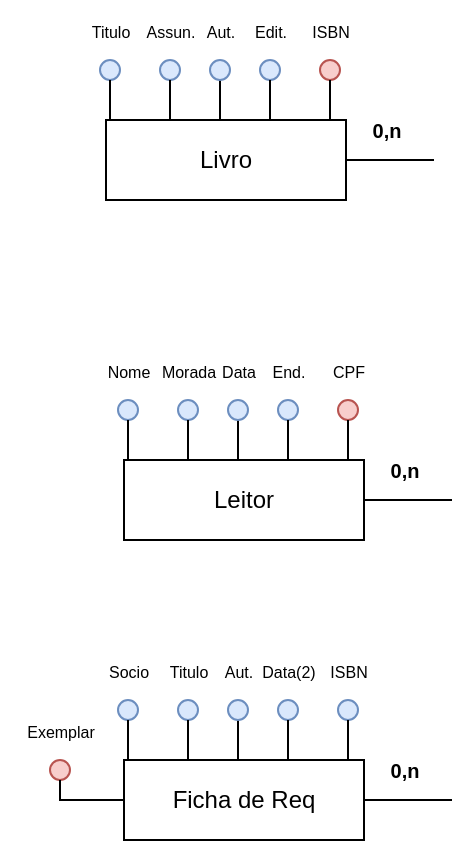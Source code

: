 <mxfile version="24.0.5" type="device">
  <diagram name="Página-1" id="_hhGvbHxmZ4o7hd1gxe7">
    <mxGraphModel dx="324" dy="176" grid="1" gridSize="10" guides="1" tooltips="1" connect="1" arrows="1" fold="1" page="1" pageScale="1" pageWidth="827" pageHeight="1169" math="0" shadow="0">
      <root>
        <mxCell id="0" />
        <mxCell id="1" parent="0" />
        <mxCell id="tae5eait5eoMyItdGgZe-1" style="edgeStyle=orthogonalEdgeStyle;rounded=0;orthogonalLoop=1;jettySize=auto;html=1;entryX=0;entryY=0.5;entryDx=0;entryDy=0;endArrow=none;endFill=0;" edge="1" parent="1" source="tae5eait5eoMyItdGgZe-2">
          <mxGeometry relative="1" as="geometry">
            <mxPoint x="282" y="330" as="targetPoint" />
          </mxGeometry>
        </mxCell>
        <mxCell id="tae5eait5eoMyItdGgZe-2" value="Livro" style="rounded=0;whiteSpace=wrap;html=1;" vertex="1" parent="1">
          <mxGeometry x="118" y="310" width="120" height="40" as="geometry" />
        </mxCell>
        <mxCell id="tae5eait5eoMyItdGgZe-3" value="" style="ellipse;whiteSpace=wrap;html=1;aspect=fixed;fillColor=#dae8fc;strokeColor=#6c8ebf;" vertex="1" parent="1">
          <mxGeometry x="115" y="280" width="10" height="10" as="geometry" />
        </mxCell>
        <mxCell id="tae5eait5eoMyItdGgZe-4" value="" style="ellipse;whiteSpace=wrap;html=1;aspect=fixed;fillColor=#dae8fc;strokeColor=#6c8ebf;" vertex="1" parent="1">
          <mxGeometry x="145" y="280" width="10" height="10" as="geometry" />
        </mxCell>
        <mxCell id="tae5eait5eoMyItdGgZe-5" value="" style="ellipse;whiteSpace=wrap;html=1;aspect=fixed;fillColor=#dae8fc;strokeColor=#6c8ebf;" vertex="1" parent="1">
          <mxGeometry x="195" y="280" width="10" height="10" as="geometry" />
        </mxCell>
        <mxCell id="tae5eait5eoMyItdGgZe-6" value="" style="ellipse;whiteSpace=wrap;html=1;aspect=fixed;fillColor=#f8cecc;strokeColor=#b85450;" vertex="1" parent="1">
          <mxGeometry x="225" y="280" width="10" height="10" as="geometry" />
        </mxCell>
        <mxCell id="tae5eait5eoMyItdGgZe-7" style="edgeStyle=orthogonalEdgeStyle;rounded=0;orthogonalLoop=1;jettySize=auto;html=1;entryX=0.5;entryY=0;entryDx=0;entryDy=0;endArrow=none;endFill=0;" edge="1" parent="1" source="tae5eait5eoMyItdGgZe-8" target="tae5eait5eoMyItdGgZe-2">
          <mxGeometry relative="1" as="geometry" />
        </mxCell>
        <mxCell id="tae5eait5eoMyItdGgZe-8" value="" style="ellipse;whiteSpace=wrap;html=1;aspect=fixed;fillColor=#dae8fc;strokeColor=#6c8ebf;" vertex="1" parent="1">
          <mxGeometry x="170" y="280" width="10" height="10" as="geometry" />
        </mxCell>
        <mxCell id="tae5eait5eoMyItdGgZe-9" style="edgeStyle=orthogonalEdgeStyle;rounded=0;orthogonalLoop=1;jettySize=auto;html=1;endArrow=none;endFill=0;" edge="1" parent="1" source="tae5eait5eoMyItdGgZe-5">
          <mxGeometry relative="1" as="geometry">
            <mxPoint x="200" y="310" as="targetPoint" />
          </mxGeometry>
        </mxCell>
        <mxCell id="tae5eait5eoMyItdGgZe-10" style="edgeStyle=orthogonalEdgeStyle;rounded=0;orthogonalLoop=1;jettySize=auto;html=1;entryX=0.953;entryY=-0.001;entryDx=0;entryDy=0;entryPerimeter=0;endArrow=none;endFill=0;" edge="1" parent="1" source="tae5eait5eoMyItdGgZe-6" target="tae5eait5eoMyItdGgZe-2">
          <mxGeometry relative="1" as="geometry" />
        </mxCell>
        <mxCell id="tae5eait5eoMyItdGgZe-11" style="edgeStyle=orthogonalEdgeStyle;rounded=0;orthogonalLoop=1;jettySize=auto;html=1;entryX=0.292;entryY=0;entryDx=0;entryDy=0;entryPerimeter=0;endArrow=none;endFill=0;" edge="1" parent="1" source="tae5eait5eoMyItdGgZe-4" target="tae5eait5eoMyItdGgZe-2">
          <mxGeometry relative="1" as="geometry" />
        </mxCell>
        <mxCell id="tae5eait5eoMyItdGgZe-12" style="edgeStyle=orthogonalEdgeStyle;rounded=0;orthogonalLoop=1;jettySize=auto;html=1;entryX=0.049;entryY=-0.015;entryDx=0;entryDy=0;entryPerimeter=0;endArrow=none;endFill=0;" edge="1" parent="1" source="tae5eait5eoMyItdGgZe-3" target="tae5eait5eoMyItdGgZe-2">
          <mxGeometry relative="1" as="geometry" />
        </mxCell>
        <mxCell id="tae5eait5eoMyItdGgZe-13" value="&lt;font style=&quot;font-size: 8px;&quot;&gt;Titulo&lt;/font&gt;" style="text;html=1;align=center;verticalAlign=middle;resizable=0;points=[];autosize=1;strokeColor=none;fillColor=none;" vertex="1" parent="1">
          <mxGeometry x="100" y="250" width="40" height="30" as="geometry" />
        </mxCell>
        <mxCell id="tae5eait5eoMyItdGgZe-14" value="&lt;font style=&quot;font-size: 8px;&quot;&gt;Assun.&lt;/font&gt;" style="text;html=1;align=center;verticalAlign=middle;resizable=0;points=[];autosize=1;strokeColor=none;fillColor=none;" vertex="1" parent="1">
          <mxGeometry x="125" y="250" width="50" height="30" as="geometry" />
        </mxCell>
        <mxCell id="tae5eait5eoMyItdGgZe-15" value="&lt;span style=&quot;font-size: 8px;&quot;&gt;Aut.&lt;/span&gt;" style="text;html=1;align=center;verticalAlign=middle;resizable=0;points=[];autosize=1;strokeColor=none;fillColor=none;" vertex="1" parent="1">
          <mxGeometry x="155" y="250" width="40" height="30" as="geometry" />
        </mxCell>
        <mxCell id="tae5eait5eoMyItdGgZe-16" value="&lt;span style=&quot;font-size: 8px;&quot;&gt;Edit.&lt;/span&gt;" style="text;html=1;align=center;verticalAlign=middle;resizable=0;points=[];autosize=1;strokeColor=none;fillColor=none;" vertex="1" parent="1">
          <mxGeometry x="180" y="250" width="40" height="30" as="geometry" />
        </mxCell>
        <mxCell id="tae5eait5eoMyItdGgZe-17" value="&lt;span style=&quot;font-size: 8px;&quot;&gt;ISBN&lt;/span&gt;" style="text;html=1;align=center;verticalAlign=middle;resizable=0;points=[];autosize=1;strokeColor=none;fillColor=none;" vertex="1" parent="1">
          <mxGeometry x="210" y="250" width="40" height="30" as="geometry" />
        </mxCell>
        <mxCell id="tae5eait5eoMyItdGgZe-18" value="&lt;b&gt;&lt;font style=&quot;font-size: 10px;&quot;&gt;0,n&lt;/font&gt;&lt;/b&gt;" style="text;html=1;align=center;verticalAlign=middle;resizable=0;points=[];autosize=1;strokeColor=none;fillColor=none;" vertex="1" parent="1">
          <mxGeometry x="238" y="300" width="40" height="30" as="geometry" />
        </mxCell>
        <mxCell id="tae5eait5eoMyItdGgZe-19" style="edgeStyle=orthogonalEdgeStyle;rounded=0;orthogonalLoop=1;jettySize=auto;html=1;entryX=0;entryY=0.5;entryDx=0;entryDy=0;endArrow=none;endFill=0;" edge="1" parent="1" source="tae5eait5eoMyItdGgZe-20">
          <mxGeometry relative="1" as="geometry">
            <mxPoint x="291" y="500" as="targetPoint" />
          </mxGeometry>
        </mxCell>
        <mxCell id="tae5eait5eoMyItdGgZe-20" value="Leitor" style="rounded=0;whiteSpace=wrap;html=1;" vertex="1" parent="1">
          <mxGeometry x="127" y="480" width="120" height="40" as="geometry" />
        </mxCell>
        <mxCell id="tae5eait5eoMyItdGgZe-21" value="" style="ellipse;whiteSpace=wrap;html=1;aspect=fixed;fillColor=#dae8fc;strokeColor=#6c8ebf;" vertex="1" parent="1">
          <mxGeometry x="124" y="450" width="10" height="10" as="geometry" />
        </mxCell>
        <mxCell id="tae5eait5eoMyItdGgZe-22" value="" style="ellipse;whiteSpace=wrap;html=1;aspect=fixed;fillColor=#dae8fc;strokeColor=#6c8ebf;" vertex="1" parent="1">
          <mxGeometry x="154" y="450" width="10" height="10" as="geometry" />
        </mxCell>
        <mxCell id="tae5eait5eoMyItdGgZe-23" value="" style="ellipse;whiteSpace=wrap;html=1;aspect=fixed;fillColor=#dae8fc;strokeColor=#6c8ebf;" vertex="1" parent="1">
          <mxGeometry x="204" y="450" width="10" height="10" as="geometry" />
        </mxCell>
        <mxCell id="tae5eait5eoMyItdGgZe-24" value="" style="ellipse;whiteSpace=wrap;html=1;aspect=fixed;fillColor=#f8cecc;strokeColor=#b85450;" vertex="1" parent="1">
          <mxGeometry x="234" y="450" width="10" height="10" as="geometry" />
        </mxCell>
        <mxCell id="tae5eait5eoMyItdGgZe-25" style="edgeStyle=orthogonalEdgeStyle;rounded=0;orthogonalLoop=1;jettySize=auto;html=1;entryX=0.5;entryY=0;entryDx=0;entryDy=0;endArrow=none;endFill=0;" edge="1" parent="1" source="tae5eait5eoMyItdGgZe-26" target="tae5eait5eoMyItdGgZe-20">
          <mxGeometry relative="1" as="geometry" />
        </mxCell>
        <mxCell id="tae5eait5eoMyItdGgZe-26" value="" style="ellipse;whiteSpace=wrap;html=1;aspect=fixed;fillColor=#dae8fc;strokeColor=#6c8ebf;" vertex="1" parent="1">
          <mxGeometry x="179" y="450" width="10" height="10" as="geometry" />
        </mxCell>
        <mxCell id="tae5eait5eoMyItdGgZe-27" style="edgeStyle=orthogonalEdgeStyle;rounded=0;orthogonalLoop=1;jettySize=auto;html=1;endArrow=none;endFill=0;" edge="1" parent="1" source="tae5eait5eoMyItdGgZe-23">
          <mxGeometry relative="1" as="geometry">
            <mxPoint x="209" y="480" as="targetPoint" />
          </mxGeometry>
        </mxCell>
        <mxCell id="tae5eait5eoMyItdGgZe-28" style="edgeStyle=orthogonalEdgeStyle;rounded=0;orthogonalLoop=1;jettySize=auto;html=1;entryX=0.953;entryY=-0.001;entryDx=0;entryDy=0;entryPerimeter=0;endArrow=none;endFill=0;" edge="1" parent="1" source="tae5eait5eoMyItdGgZe-24" target="tae5eait5eoMyItdGgZe-20">
          <mxGeometry relative="1" as="geometry" />
        </mxCell>
        <mxCell id="tae5eait5eoMyItdGgZe-29" style="edgeStyle=orthogonalEdgeStyle;rounded=0;orthogonalLoop=1;jettySize=auto;html=1;entryX=0.292;entryY=0;entryDx=0;entryDy=0;entryPerimeter=0;endArrow=none;endFill=0;" edge="1" parent="1" source="tae5eait5eoMyItdGgZe-22" target="tae5eait5eoMyItdGgZe-20">
          <mxGeometry relative="1" as="geometry" />
        </mxCell>
        <mxCell id="tae5eait5eoMyItdGgZe-30" style="edgeStyle=orthogonalEdgeStyle;rounded=0;orthogonalLoop=1;jettySize=auto;html=1;entryX=0.049;entryY=-0.015;entryDx=0;entryDy=0;entryPerimeter=0;endArrow=none;endFill=0;" edge="1" parent="1" source="tae5eait5eoMyItdGgZe-21" target="tae5eait5eoMyItdGgZe-20">
          <mxGeometry relative="1" as="geometry" />
        </mxCell>
        <mxCell id="tae5eait5eoMyItdGgZe-31" value="&lt;font style=&quot;font-size: 8px;&quot;&gt;Nome&lt;/font&gt;" style="text;html=1;align=center;verticalAlign=middle;resizable=0;points=[];autosize=1;strokeColor=none;fillColor=none;" vertex="1" parent="1">
          <mxGeometry x="109" y="420" width="40" height="30" as="geometry" />
        </mxCell>
        <mxCell id="tae5eait5eoMyItdGgZe-32" value="&lt;font style=&quot;font-size: 8px;&quot;&gt;Morada&lt;/font&gt;" style="text;html=1;align=center;verticalAlign=middle;resizable=0;points=[];autosize=1;strokeColor=none;fillColor=none;" vertex="1" parent="1">
          <mxGeometry x="134" y="420" width="50" height="30" as="geometry" />
        </mxCell>
        <mxCell id="tae5eait5eoMyItdGgZe-33" value="&lt;span style=&quot;font-size: 8px;&quot;&gt;Data&lt;/span&gt;" style="text;html=1;align=center;verticalAlign=middle;resizable=0;points=[];autosize=1;strokeColor=none;fillColor=none;" vertex="1" parent="1">
          <mxGeometry x="164" y="420" width="40" height="30" as="geometry" />
        </mxCell>
        <mxCell id="tae5eait5eoMyItdGgZe-34" value="&lt;span style=&quot;font-size: 8px;&quot;&gt;End.&lt;/span&gt;" style="text;html=1;align=center;verticalAlign=middle;resizable=0;points=[];autosize=1;strokeColor=none;fillColor=none;" vertex="1" parent="1">
          <mxGeometry x="189" y="420" width="40" height="30" as="geometry" />
        </mxCell>
        <mxCell id="tae5eait5eoMyItdGgZe-35" value="&lt;span style=&quot;font-size: 8px;&quot;&gt;CPF&lt;/span&gt;" style="text;html=1;align=center;verticalAlign=middle;resizable=0;points=[];autosize=1;strokeColor=none;fillColor=none;" vertex="1" parent="1">
          <mxGeometry x="219" y="420" width="40" height="30" as="geometry" />
        </mxCell>
        <mxCell id="tae5eait5eoMyItdGgZe-36" value="&lt;b&gt;&lt;font style=&quot;font-size: 10px;&quot;&gt;0,n&lt;/font&gt;&lt;/b&gt;" style="text;html=1;align=center;verticalAlign=middle;resizable=0;points=[];autosize=1;strokeColor=none;fillColor=none;" vertex="1" parent="1">
          <mxGeometry x="247" y="470" width="40" height="30" as="geometry" />
        </mxCell>
        <mxCell id="tae5eait5eoMyItdGgZe-37" style="edgeStyle=orthogonalEdgeStyle;rounded=0;orthogonalLoop=1;jettySize=auto;html=1;entryX=0;entryY=0.5;entryDx=0;entryDy=0;endArrow=none;endFill=0;" edge="1" parent="1" source="tae5eait5eoMyItdGgZe-38">
          <mxGeometry relative="1" as="geometry">
            <mxPoint x="291" y="650" as="targetPoint" />
          </mxGeometry>
        </mxCell>
        <mxCell id="tae5eait5eoMyItdGgZe-38" value="Ficha de Req" style="rounded=0;whiteSpace=wrap;html=1;" vertex="1" parent="1">
          <mxGeometry x="127" y="630" width="120" height="40" as="geometry" />
        </mxCell>
        <mxCell id="tae5eait5eoMyItdGgZe-39" value="" style="ellipse;whiteSpace=wrap;html=1;aspect=fixed;fillColor=#dae8fc;strokeColor=#6c8ebf;" vertex="1" parent="1">
          <mxGeometry x="124" y="600" width="10" height="10" as="geometry" />
        </mxCell>
        <mxCell id="tae5eait5eoMyItdGgZe-40" value="" style="ellipse;whiteSpace=wrap;html=1;aspect=fixed;fillColor=#dae8fc;strokeColor=#6c8ebf;" vertex="1" parent="1">
          <mxGeometry x="154" y="600" width="10" height="10" as="geometry" />
        </mxCell>
        <mxCell id="tae5eait5eoMyItdGgZe-41" value="" style="ellipse;whiteSpace=wrap;html=1;aspect=fixed;fillColor=#dae8fc;strokeColor=#6c8ebf;" vertex="1" parent="1">
          <mxGeometry x="204" y="600" width="10" height="10" as="geometry" />
        </mxCell>
        <mxCell id="tae5eait5eoMyItdGgZe-42" value="" style="ellipse;whiteSpace=wrap;html=1;aspect=fixed;fillColor=#dae8fc;strokeColor=#6c8ebf;" vertex="1" parent="1">
          <mxGeometry x="234" y="600" width="10" height="10" as="geometry" />
        </mxCell>
        <mxCell id="tae5eait5eoMyItdGgZe-43" style="edgeStyle=orthogonalEdgeStyle;rounded=0;orthogonalLoop=1;jettySize=auto;html=1;entryX=0.5;entryY=0;entryDx=0;entryDy=0;endArrow=none;endFill=0;" edge="1" parent="1" source="tae5eait5eoMyItdGgZe-44" target="tae5eait5eoMyItdGgZe-38">
          <mxGeometry relative="1" as="geometry" />
        </mxCell>
        <mxCell id="tae5eait5eoMyItdGgZe-44" value="" style="ellipse;whiteSpace=wrap;html=1;aspect=fixed;fillColor=#dae8fc;strokeColor=#6c8ebf;" vertex="1" parent="1">
          <mxGeometry x="179" y="600" width="10" height="10" as="geometry" />
        </mxCell>
        <mxCell id="tae5eait5eoMyItdGgZe-45" style="edgeStyle=orthogonalEdgeStyle;rounded=0;orthogonalLoop=1;jettySize=auto;html=1;endArrow=none;endFill=0;" edge="1" parent="1" source="tae5eait5eoMyItdGgZe-41">
          <mxGeometry relative="1" as="geometry">
            <mxPoint x="209" y="630" as="targetPoint" />
          </mxGeometry>
        </mxCell>
        <mxCell id="tae5eait5eoMyItdGgZe-46" style="edgeStyle=orthogonalEdgeStyle;rounded=0;orthogonalLoop=1;jettySize=auto;html=1;entryX=0.953;entryY=-0.001;entryDx=0;entryDy=0;entryPerimeter=0;endArrow=none;endFill=0;" edge="1" parent="1" source="tae5eait5eoMyItdGgZe-42" target="tae5eait5eoMyItdGgZe-38">
          <mxGeometry relative="1" as="geometry" />
        </mxCell>
        <mxCell id="tae5eait5eoMyItdGgZe-47" style="edgeStyle=orthogonalEdgeStyle;rounded=0;orthogonalLoop=1;jettySize=auto;html=1;entryX=0.292;entryY=0;entryDx=0;entryDy=0;entryPerimeter=0;endArrow=none;endFill=0;" edge="1" parent="1" source="tae5eait5eoMyItdGgZe-40" target="tae5eait5eoMyItdGgZe-38">
          <mxGeometry relative="1" as="geometry" />
        </mxCell>
        <mxCell id="tae5eait5eoMyItdGgZe-48" style="edgeStyle=orthogonalEdgeStyle;rounded=0;orthogonalLoop=1;jettySize=auto;html=1;entryX=0.049;entryY=-0.015;entryDx=0;entryDy=0;entryPerimeter=0;endArrow=none;endFill=0;" edge="1" parent="1" source="tae5eait5eoMyItdGgZe-39" target="tae5eait5eoMyItdGgZe-38">
          <mxGeometry relative="1" as="geometry" />
        </mxCell>
        <mxCell id="tae5eait5eoMyItdGgZe-49" value="&lt;font style=&quot;font-size: 8px;&quot;&gt;Socio&lt;/font&gt;" style="text;html=1;align=center;verticalAlign=middle;resizable=0;points=[];autosize=1;strokeColor=none;fillColor=none;" vertex="1" parent="1">
          <mxGeometry x="109" y="570" width="40" height="30" as="geometry" />
        </mxCell>
        <mxCell id="tae5eait5eoMyItdGgZe-50" value="&lt;font style=&quot;font-size: 8px;&quot;&gt;Titulo&lt;/font&gt;" style="text;html=1;align=center;verticalAlign=middle;resizable=0;points=[];autosize=1;strokeColor=none;fillColor=none;" vertex="1" parent="1">
          <mxGeometry x="139" y="570" width="40" height="30" as="geometry" />
        </mxCell>
        <mxCell id="tae5eait5eoMyItdGgZe-51" value="&lt;span style=&quot;font-size: 8px;&quot;&gt;Aut.&lt;/span&gt;" style="text;html=1;align=center;verticalAlign=middle;resizable=0;points=[];autosize=1;strokeColor=none;fillColor=none;" vertex="1" parent="1">
          <mxGeometry x="164" y="570" width="40" height="30" as="geometry" />
        </mxCell>
        <mxCell id="tae5eait5eoMyItdGgZe-52" value="&lt;span style=&quot;font-size: 8px;&quot;&gt;Data(2)&lt;/span&gt;" style="text;html=1;align=center;verticalAlign=middle;resizable=0;points=[];autosize=1;strokeColor=none;fillColor=none;" vertex="1" parent="1">
          <mxGeometry x="184" y="570" width="50" height="30" as="geometry" />
        </mxCell>
        <mxCell id="tae5eait5eoMyItdGgZe-53" value="&lt;span style=&quot;font-size: 8px;&quot;&gt;ISBN&lt;/span&gt;" style="text;html=1;align=center;verticalAlign=middle;resizable=0;points=[];autosize=1;strokeColor=none;fillColor=none;" vertex="1" parent="1">
          <mxGeometry x="219" y="570" width="40" height="30" as="geometry" />
        </mxCell>
        <mxCell id="tae5eait5eoMyItdGgZe-54" value="&lt;b&gt;&lt;font style=&quot;font-size: 10px;&quot;&gt;0,n&lt;/font&gt;&lt;/b&gt;" style="text;html=1;align=center;verticalAlign=middle;resizable=0;points=[];autosize=1;strokeColor=none;fillColor=none;" vertex="1" parent="1">
          <mxGeometry x="247" y="620" width="40" height="30" as="geometry" />
        </mxCell>
        <mxCell id="tae5eait5eoMyItdGgZe-55" value="" style="ellipse;whiteSpace=wrap;html=1;aspect=fixed;fillColor=#f8cecc;strokeColor=#b85450;" vertex="1" parent="1">
          <mxGeometry x="90" y="630" width="10" height="10" as="geometry" />
        </mxCell>
        <mxCell id="tae5eait5eoMyItdGgZe-56" style="edgeStyle=orthogonalEdgeStyle;rounded=0;orthogonalLoop=1;jettySize=auto;html=1;endArrow=none;endFill=0;entryX=0;entryY=0.5;entryDx=0;entryDy=0;" edge="1" parent="1" source="tae5eait5eoMyItdGgZe-55" target="tae5eait5eoMyItdGgZe-38">
          <mxGeometry relative="1" as="geometry">
            <mxPoint x="100" y="660" as="targetPoint" />
            <Array as="points">
              <mxPoint x="95" y="650" />
            </Array>
          </mxGeometry>
        </mxCell>
        <mxCell id="tae5eait5eoMyItdGgZe-57" value="&lt;span style=&quot;font-size: 8px;&quot;&gt;Exemplar&lt;/span&gt;" style="text;html=1;align=center;verticalAlign=middle;resizable=0;points=[];autosize=1;strokeColor=none;fillColor=none;" vertex="1" parent="1">
          <mxGeometry x="65" y="600" width="60" height="30" as="geometry" />
        </mxCell>
      </root>
    </mxGraphModel>
  </diagram>
</mxfile>
